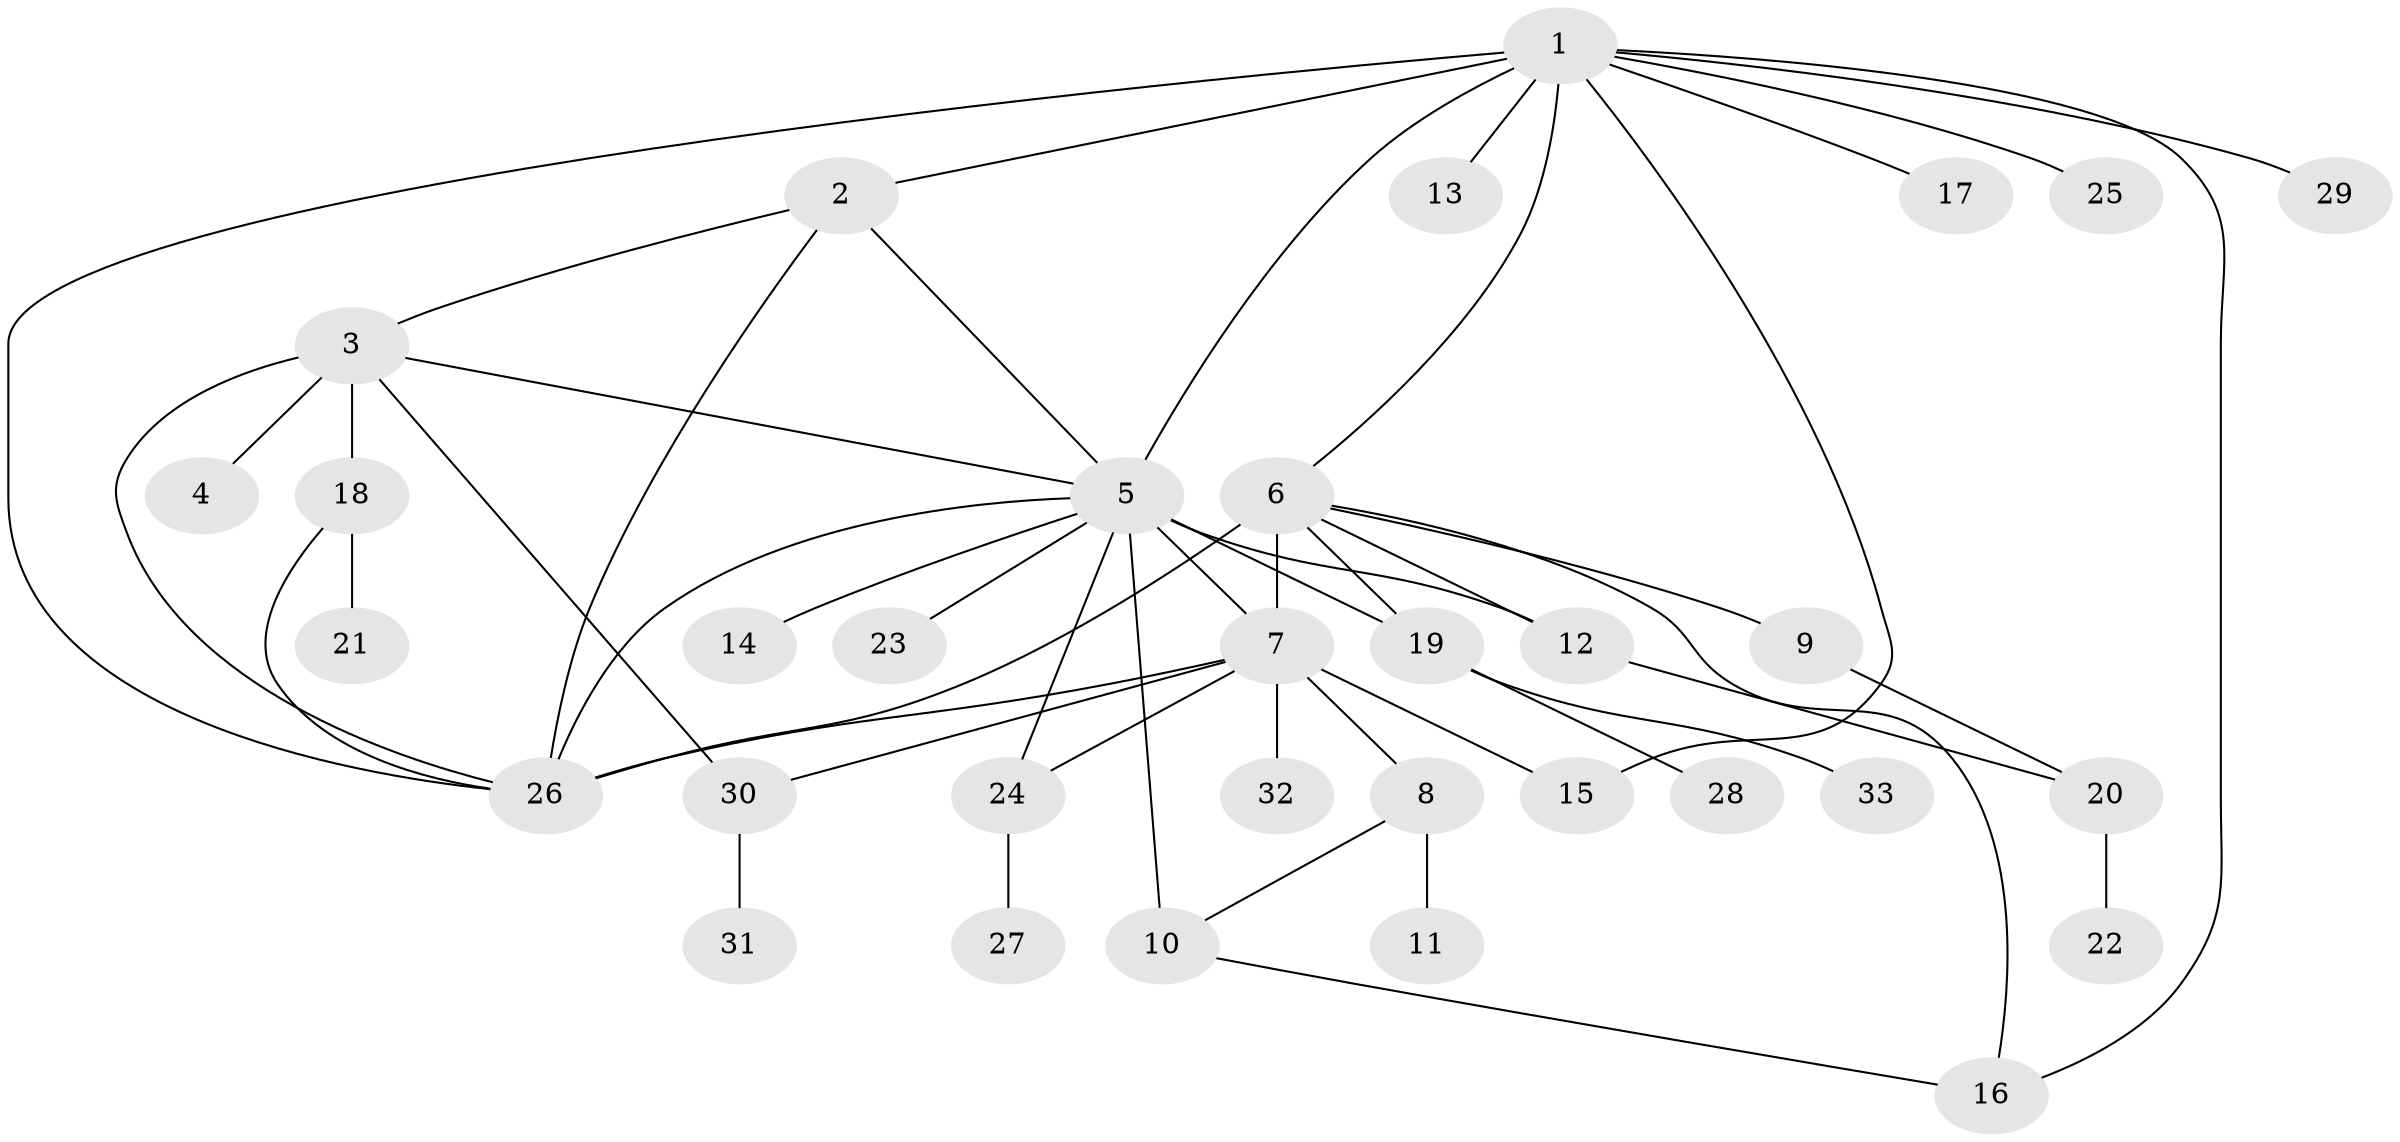 // original degree distribution, {11: 0.030303030303030304, 4: 0.07575757575757576, 8: 0.015151515151515152, 1: 0.4393939393939394, 15: 0.015151515151515152, 17: 0.015151515151515152, 3: 0.16666666666666666, 5: 0.030303030303030304, 2: 0.21212121212121213}
// Generated by graph-tools (version 1.1) at 2025/35/03/09/25 02:35:33]
// undirected, 33 vertices, 50 edges
graph export_dot {
graph [start="1"]
  node [color=gray90,style=filled];
  1;
  2;
  3;
  4;
  5;
  6;
  7;
  8;
  9;
  10;
  11;
  12;
  13;
  14;
  15;
  16;
  17;
  18;
  19;
  20;
  21;
  22;
  23;
  24;
  25;
  26;
  27;
  28;
  29;
  30;
  31;
  32;
  33;
  1 -- 2 [weight=1.0];
  1 -- 5 [weight=2.0];
  1 -- 6 [weight=1.0];
  1 -- 13 [weight=1.0];
  1 -- 15 [weight=1.0];
  1 -- 16 [weight=1.0];
  1 -- 17 [weight=1.0];
  1 -- 25 [weight=1.0];
  1 -- 26 [weight=1.0];
  1 -- 29 [weight=1.0];
  2 -- 3 [weight=1.0];
  2 -- 5 [weight=1.0];
  2 -- 26 [weight=1.0];
  3 -- 4 [weight=1.0];
  3 -- 5 [weight=2.0];
  3 -- 18 [weight=1.0];
  3 -- 26 [weight=1.0];
  3 -- 30 [weight=1.0];
  5 -- 7 [weight=1.0];
  5 -- 10 [weight=3.0];
  5 -- 12 [weight=1.0];
  5 -- 14 [weight=1.0];
  5 -- 19 [weight=1.0];
  5 -- 23 [weight=1.0];
  5 -- 24 [weight=1.0];
  5 -- 26 [weight=1.0];
  6 -- 7 [weight=8.0];
  6 -- 9 [weight=1.0];
  6 -- 12 [weight=2.0];
  6 -- 16 [weight=1.0];
  6 -- 19 [weight=1.0];
  6 -- 26 [weight=1.0];
  7 -- 8 [weight=1.0];
  7 -- 15 [weight=1.0];
  7 -- 24 [weight=1.0];
  7 -- 26 [weight=2.0];
  7 -- 30 [weight=1.0];
  7 -- 32 [weight=1.0];
  8 -- 10 [weight=1.0];
  8 -- 11 [weight=1.0];
  9 -- 20 [weight=1.0];
  10 -- 16 [weight=1.0];
  12 -- 20 [weight=1.0];
  18 -- 21 [weight=1.0];
  18 -- 26 [weight=1.0];
  19 -- 28 [weight=1.0];
  19 -- 33 [weight=1.0];
  20 -- 22 [weight=1.0];
  24 -- 27 [weight=1.0];
  30 -- 31 [weight=1.0];
}
